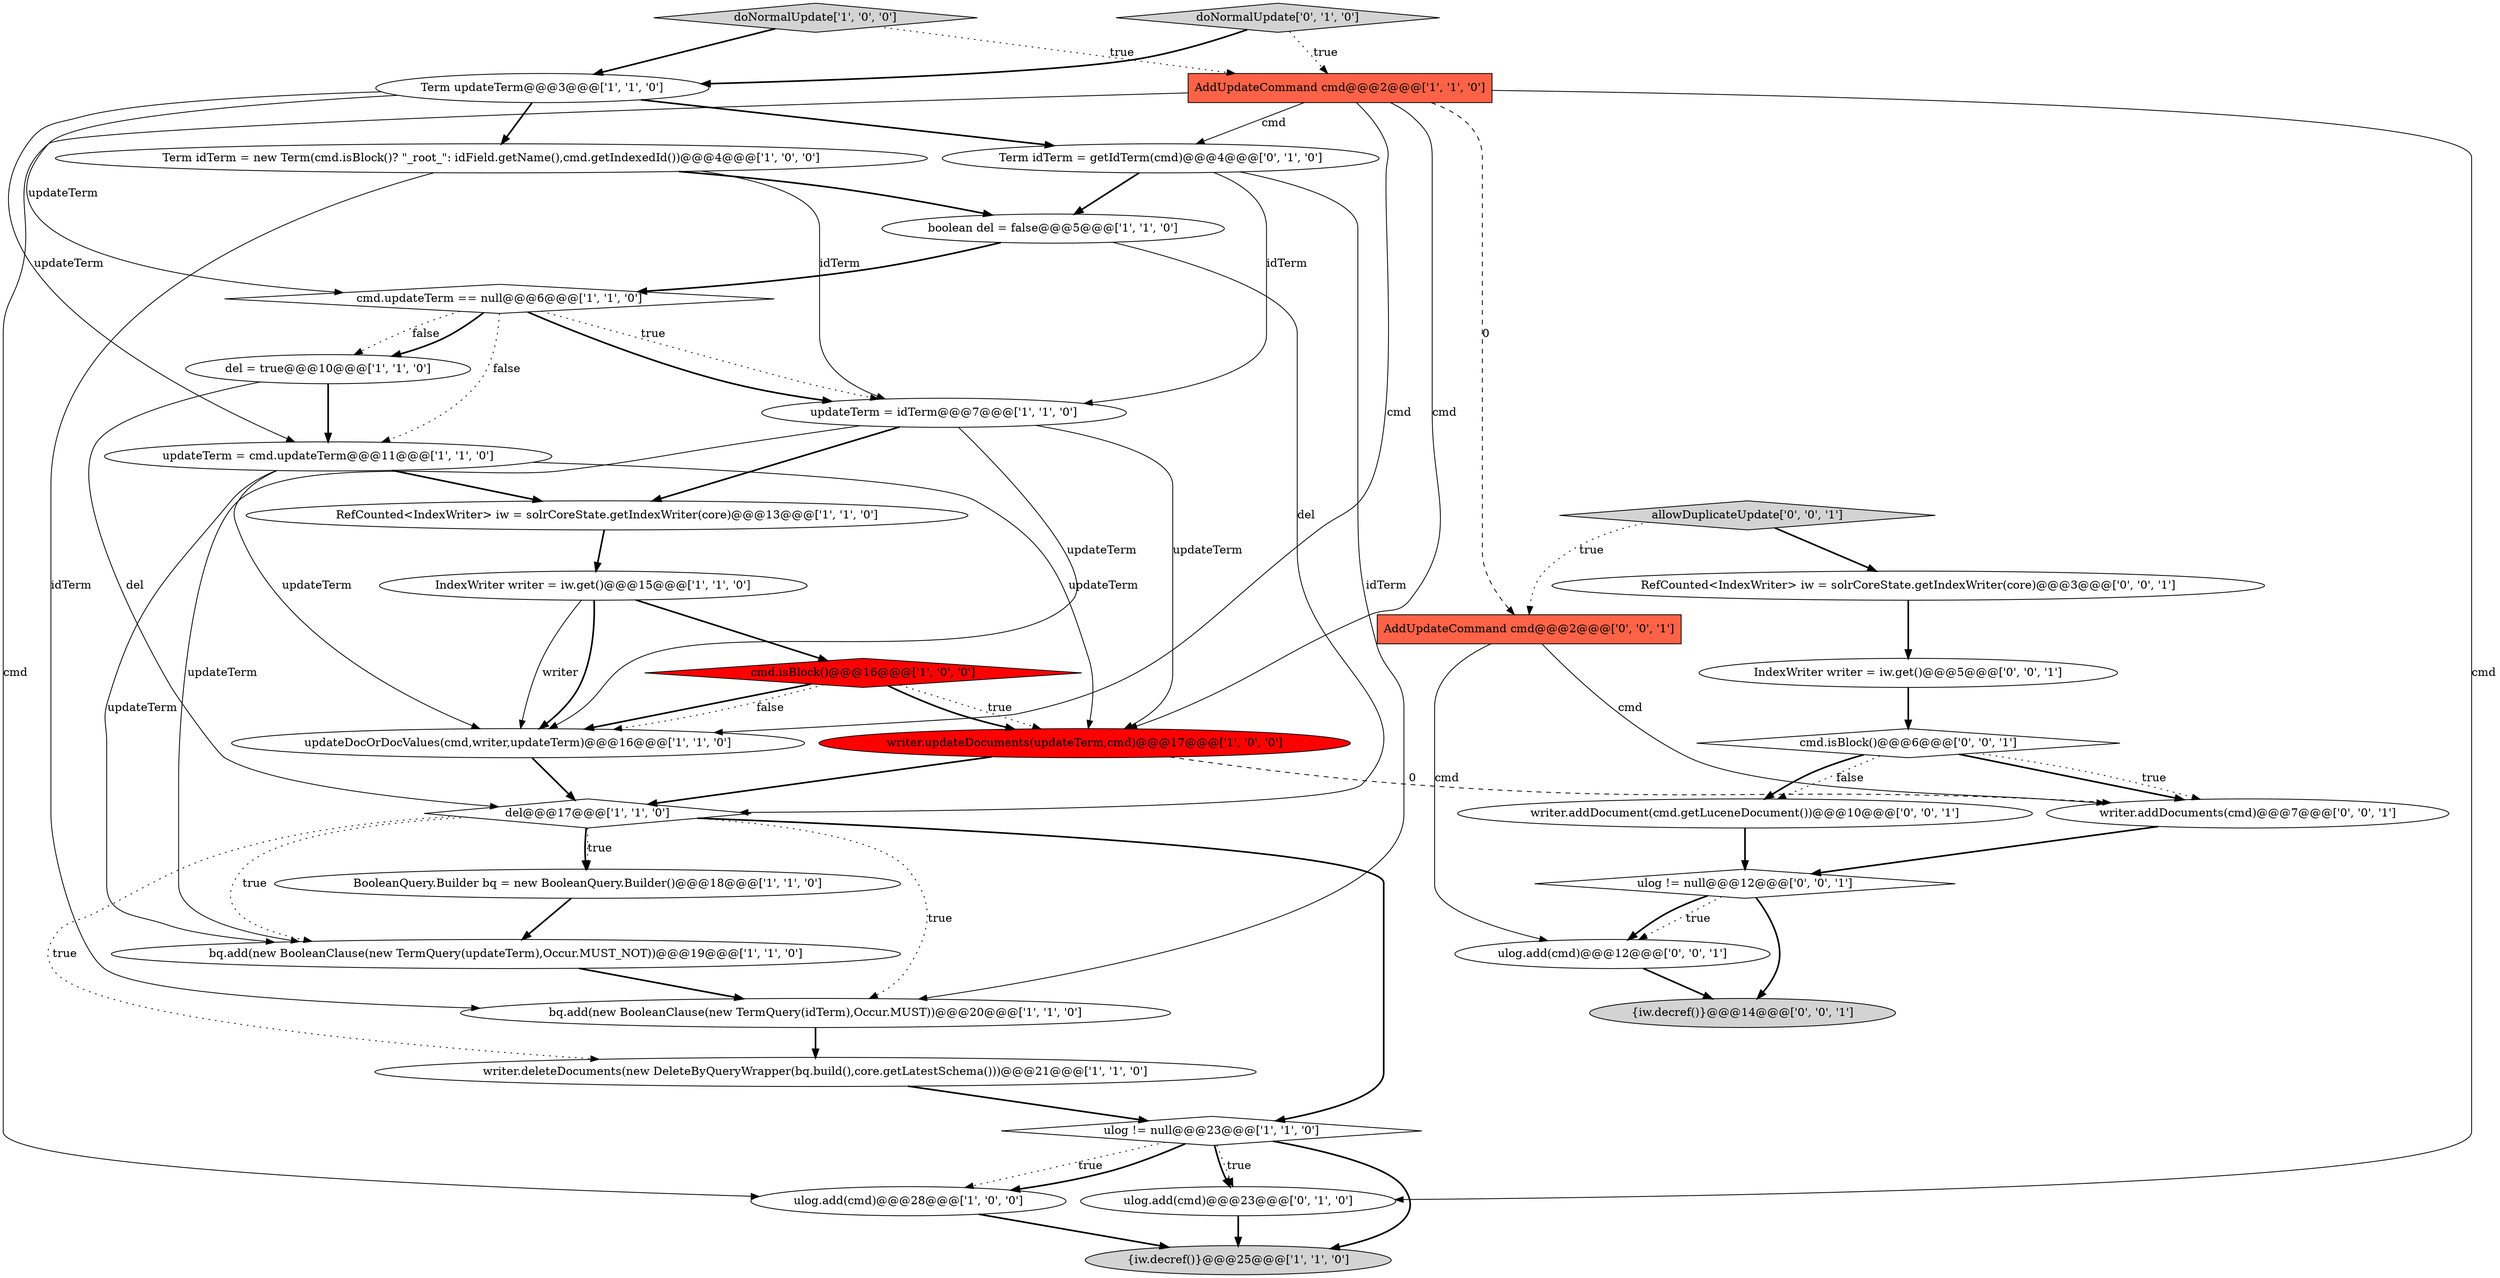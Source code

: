 digraph {
1 [style = filled, label = "{iw.decref()}@@@25@@@['1', '1', '0']", fillcolor = lightgray, shape = ellipse image = "AAA0AAABBB1BBB"];
3 [style = filled, label = "cmd.updateTerm == null@@@6@@@['1', '1', '0']", fillcolor = white, shape = diamond image = "AAA0AAABBB1BBB"];
12 [style = filled, label = "RefCounted<IndexWriter> iw = solrCoreState.getIndexWriter(core)@@@13@@@['1', '1', '0']", fillcolor = white, shape = ellipse image = "AAA0AAABBB1BBB"];
32 [style = filled, label = "ulog != null@@@12@@@['0', '0', '1']", fillcolor = white, shape = diamond image = "AAA0AAABBB3BBB"];
24 [style = filled, label = "ulog.add(cmd)@@@23@@@['0', '1', '0']", fillcolor = white, shape = ellipse image = "AAA0AAABBB2BBB"];
9 [style = filled, label = "writer.deleteDocuments(new DeleteByQueryWrapper(bq.build(),core.getLatestSchema()))@@@21@@@['1', '1', '0']", fillcolor = white, shape = ellipse image = "AAA0AAABBB1BBB"];
0 [style = filled, label = "BooleanQuery.Builder bq = new BooleanQuery.Builder()@@@18@@@['1', '1', '0']", fillcolor = white, shape = ellipse image = "AAA0AAABBB1BBB"];
15 [style = filled, label = "cmd.isBlock()@@@16@@@['1', '0', '0']", fillcolor = red, shape = diamond image = "AAA1AAABBB1BBB"];
30 [style = filled, label = "AddUpdateCommand cmd@@@2@@@['0', '0', '1']", fillcolor = tomato, shape = box image = "AAA0AAABBB3BBB"];
28 [style = filled, label = "ulog.add(cmd)@@@12@@@['0', '0', '1']", fillcolor = white, shape = ellipse image = "AAA0AAABBB3BBB"];
34 [style = filled, label = "allowDuplicateUpdate['0', '0', '1']", fillcolor = lightgray, shape = diamond image = "AAA0AAABBB3BBB"];
31 [style = filled, label = "writer.addDocuments(cmd)@@@7@@@['0', '0', '1']", fillcolor = white, shape = ellipse image = "AAA0AAABBB3BBB"];
10 [style = filled, label = "Term idTerm = new Term(cmd.isBlock()? \"_root_\": idField.getName(),cmd.getIndexedId())@@@4@@@['1', '0', '0']", fillcolor = white, shape = ellipse image = "AAA0AAABBB1BBB"];
11 [style = filled, label = "updateTerm = cmd.updateTerm@@@11@@@['1', '1', '0']", fillcolor = white, shape = ellipse image = "AAA0AAABBB1BBB"];
2 [style = filled, label = "Term updateTerm@@@3@@@['1', '1', '0']", fillcolor = white, shape = ellipse image = "AAA0AAABBB1BBB"];
5 [style = filled, label = "ulog.add(cmd)@@@28@@@['1', '0', '0']", fillcolor = white, shape = ellipse image = "AAA0AAABBB1BBB"];
19 [style = filled, label = "bq.add(new BooleanClause(new TermQuery(updateTerm),Occur.MUST_NOT))@@@19@@@['1', '1', '0']", fillcolor = white, shape = ellipse image = "AAA0AAABBB1BBB"];
4 [style = filled, label = "writer.updateDocuments(updateTerm,cmd)@@@17@@@['1', '0', '0']", fillcolor = red, shape = ellipse image = "AAA1AAABBB1BBB"];
8 [style = filled, label = "IndexWriter writer = iw.get()@@@15@@@['1', '1', '0']", fillcolor = white, shape = ellipse image = "AAA0AAABBB1BBB"];
25 [style = filled, label = "RefCounted<IndexWriter> iw = solrCoreState.getIndexWriter(core)@@@3@@@['0', '0', '1']", fillcolor = white, shape = ellipse image = "AAA0AAABBB3BBB"];
13 [style = filled, label = "ulog != null@@@23@@@['1', '1', '0']", fillcolor = white, shape = diamond image = "AAA0AAABBB1BBB"];
16 [style = filled, label = "boolean del = false@@@5@@@['1', '1', '0']", fillcolor = white, shape = ellipse image = "AAA0AAABBB1BBB"];
29 [style = filled, label = "writer.addDocument(cmd.getLuceneDocument())@@@10@@@['0', '0', '1']", fillcolor = white, shape = ellipse image = "AAA0AAABBB3BBB"];
22 [style = filled, label = "Term idTerm = getIdTerm(cmd)@@@4@@@['0', '1', '0']", fillcolor = white, shape = ellipse image = "AAA0AAABBB2BBB"];
26 [style = filled, label = "IndexWriter writer = iw.get()@@@5@@@['0', '0', '1']", fillcolor = white, shape = ellipse image = "AAA0AAABBB3BBB"];
27 [style = filled, label = "cmd.isBlock()@@@6@@@['0', '0', '1']", fillcolor = white, shape = diamond image = "AAA0AAABBB3BBB"];
20 [style = filled, label = "del@@@17@@@['1', '1', '0']", fillcolor = white, shape = diamond image = "AAA0AAABBB1BBB"];
14 [style = filled, label = "AddUpdateCommand cmd@@@2@@@['1', '1', '0']", fillcolor = tomato, shape = box image = "AAA0AAABBB1BBB"];
6 [style = filled, label = "updateTerm = idTerm@@@7@@@['1', '1', '0']", fillcolor = white, shape = ellipse image = "AAA0AAABBB1BBB"];
17 [style = filled, label = "bq.add(new BooleanClause(new TermQuery(idTerm),Occur.MUST))@@@20@@@['1', '1', '0']", fillcolor = white, shape = ellipse image = "AAA0AAABBB1BBB"];
33 [style = filled, label = "{iw.decref()}@@@14@@@['0', '0', '1']", fillcolor = lightgray, shape = ellipse image = "AAA0AAABBB3BBB"];
7 [style = filled, label = "del = true@@@10@@@['1', '1', '0']", fillcolor = white, shape = ellipse image = "AAA0AAABBB1BBB"];
18 [style = filled, label = "updateDocOrDocValues(cmd,writer,updateTerm)@@@16@@@['1', '1', '0']", fillcolor = white, shape = ellipse image = "AAA0AAABBB1BBB"];
21 [style = filled, label = "doNormalUpdate['1', '0', '0']", fillcolor = lightgray, shape = diamond image = "AAA0AAABBB1BBB"];
23 [style = filled, label = "doNormalUpdate['0', '1', '0']", fillcolor = lightgray, shape = diamond image = "AAA0AAABBB2BBB"];
16->3 [style = bold, label=""];
13->24 [style = dotted, label="true"];
32->28 [style = dotted, label="true"];
7->11 [style = bold, label=""];
8->18 [style = solid, label="writer"];
20->13 [style = bold, label=""];
8->15 [style = bold, label=""];
13->24 [style = bold, label=""];
34->25 [style = bold, label=""];
20->9 [style = dotted, label="true"];
2->11 [style = solid, label="updateTerm"];
6->4 [style = solid, label="updateTerm"];
0->19 [style = bold, label=""];
22->16 [style = bold, label=""];
8->18 [style = bold, label=""];
31->32 [style = bold, label=""];
7->20 [style = solid, label="del"];
17->9 [style = bold, label=""];
10->17 [style = solid, label="idTerm"];
20->0 [style = bold, label=""];
20->0 [style = dotted, label="true"];
20->17 [style = dotted, label="true"];
4->31 [style = dashed, label="0"];
14->4 [style = solid, label="cmd"];
27->31 [style = bold, label=""];
3->6 [style = bold, label=""];
3->7 [style = dotted, label="false"];
13->5 [style = dotted, label="true"];
11->12 [style = bold, label=""];
16->20 [style = solid, label="del"];
19->17 [style = bold, label=""];
3->6 [style = dotted, label="true"];
30->31 [style = solid, label="cmd"];
2->10 [style = bold, label=""];
30->28 [style = solid, label="cmd"];
15->18 [style = bold, label=""];
22->6 [style = solid, label="idTerm"];
13->1 [style = bold, label=""];
32->33 [style = bold, label=""];
15->4 [style = dotted, label="true"];
6->19 [style = solid, label="updateTerm"];
21->2 [style = bold, label=""];
6->18 [style = solid, label="updateTerm"];
27->29 [style = dotted, label="false"];
14->22 [style = solid, label="cmd"];
5->1 [style = bold, label=""];
18->20 [style = bold, label=""];
26->27 [style = bold, label=""];
23->14 [style = dotted, label="true"];
11->18 [style = solid, label="updateTerm"];
22->17 [style = solid, label="idTerm"];
10->6 [style = solid, label="idTerm"];
10->16 [style = bold, label=""];
28->33 [style = bold, label=""];
3->7 [style = bold, label=""];
14->24 [style = solid, label="cmd"];
3->11 [style = dotted, label="false"];
12->8 [style = bold, label=""];
27->31 [style = dotted, label="true"];
29->32 [style = bold, label=""];
14->18 [style = solid, label="cmd"];
14->30 [style = dashed, label="0"];
11->19 [style = solid, label="updateTerm"];
25->26 [style = bold, label=""];
15->4 [style = bold, label=""];
4->20 [style = bold, label=""];
21->14 [style = dotted, label="true"];
13->5 [style = bold, label=""];
15->18 [style = dotted, label="false"];
11->4 [style = solid, label="updateTerm"];
20->19 [style = dotted, label="true"];
23->2 [style = bold, label=""];
24->1 [style = bold, label=""];
27->29 [style = bold, label=""];
2->22 [style = bold, label=""];
2->3 [style = solid, label="updateTerm"];
34->30 [style = dotted, label="true"];
32->28 [style = bold, label=""];
14->5 [style = solid, label="cmd"];
9->13 [style = bold, label=""];
6->12 [style = bold, label=""];
}
